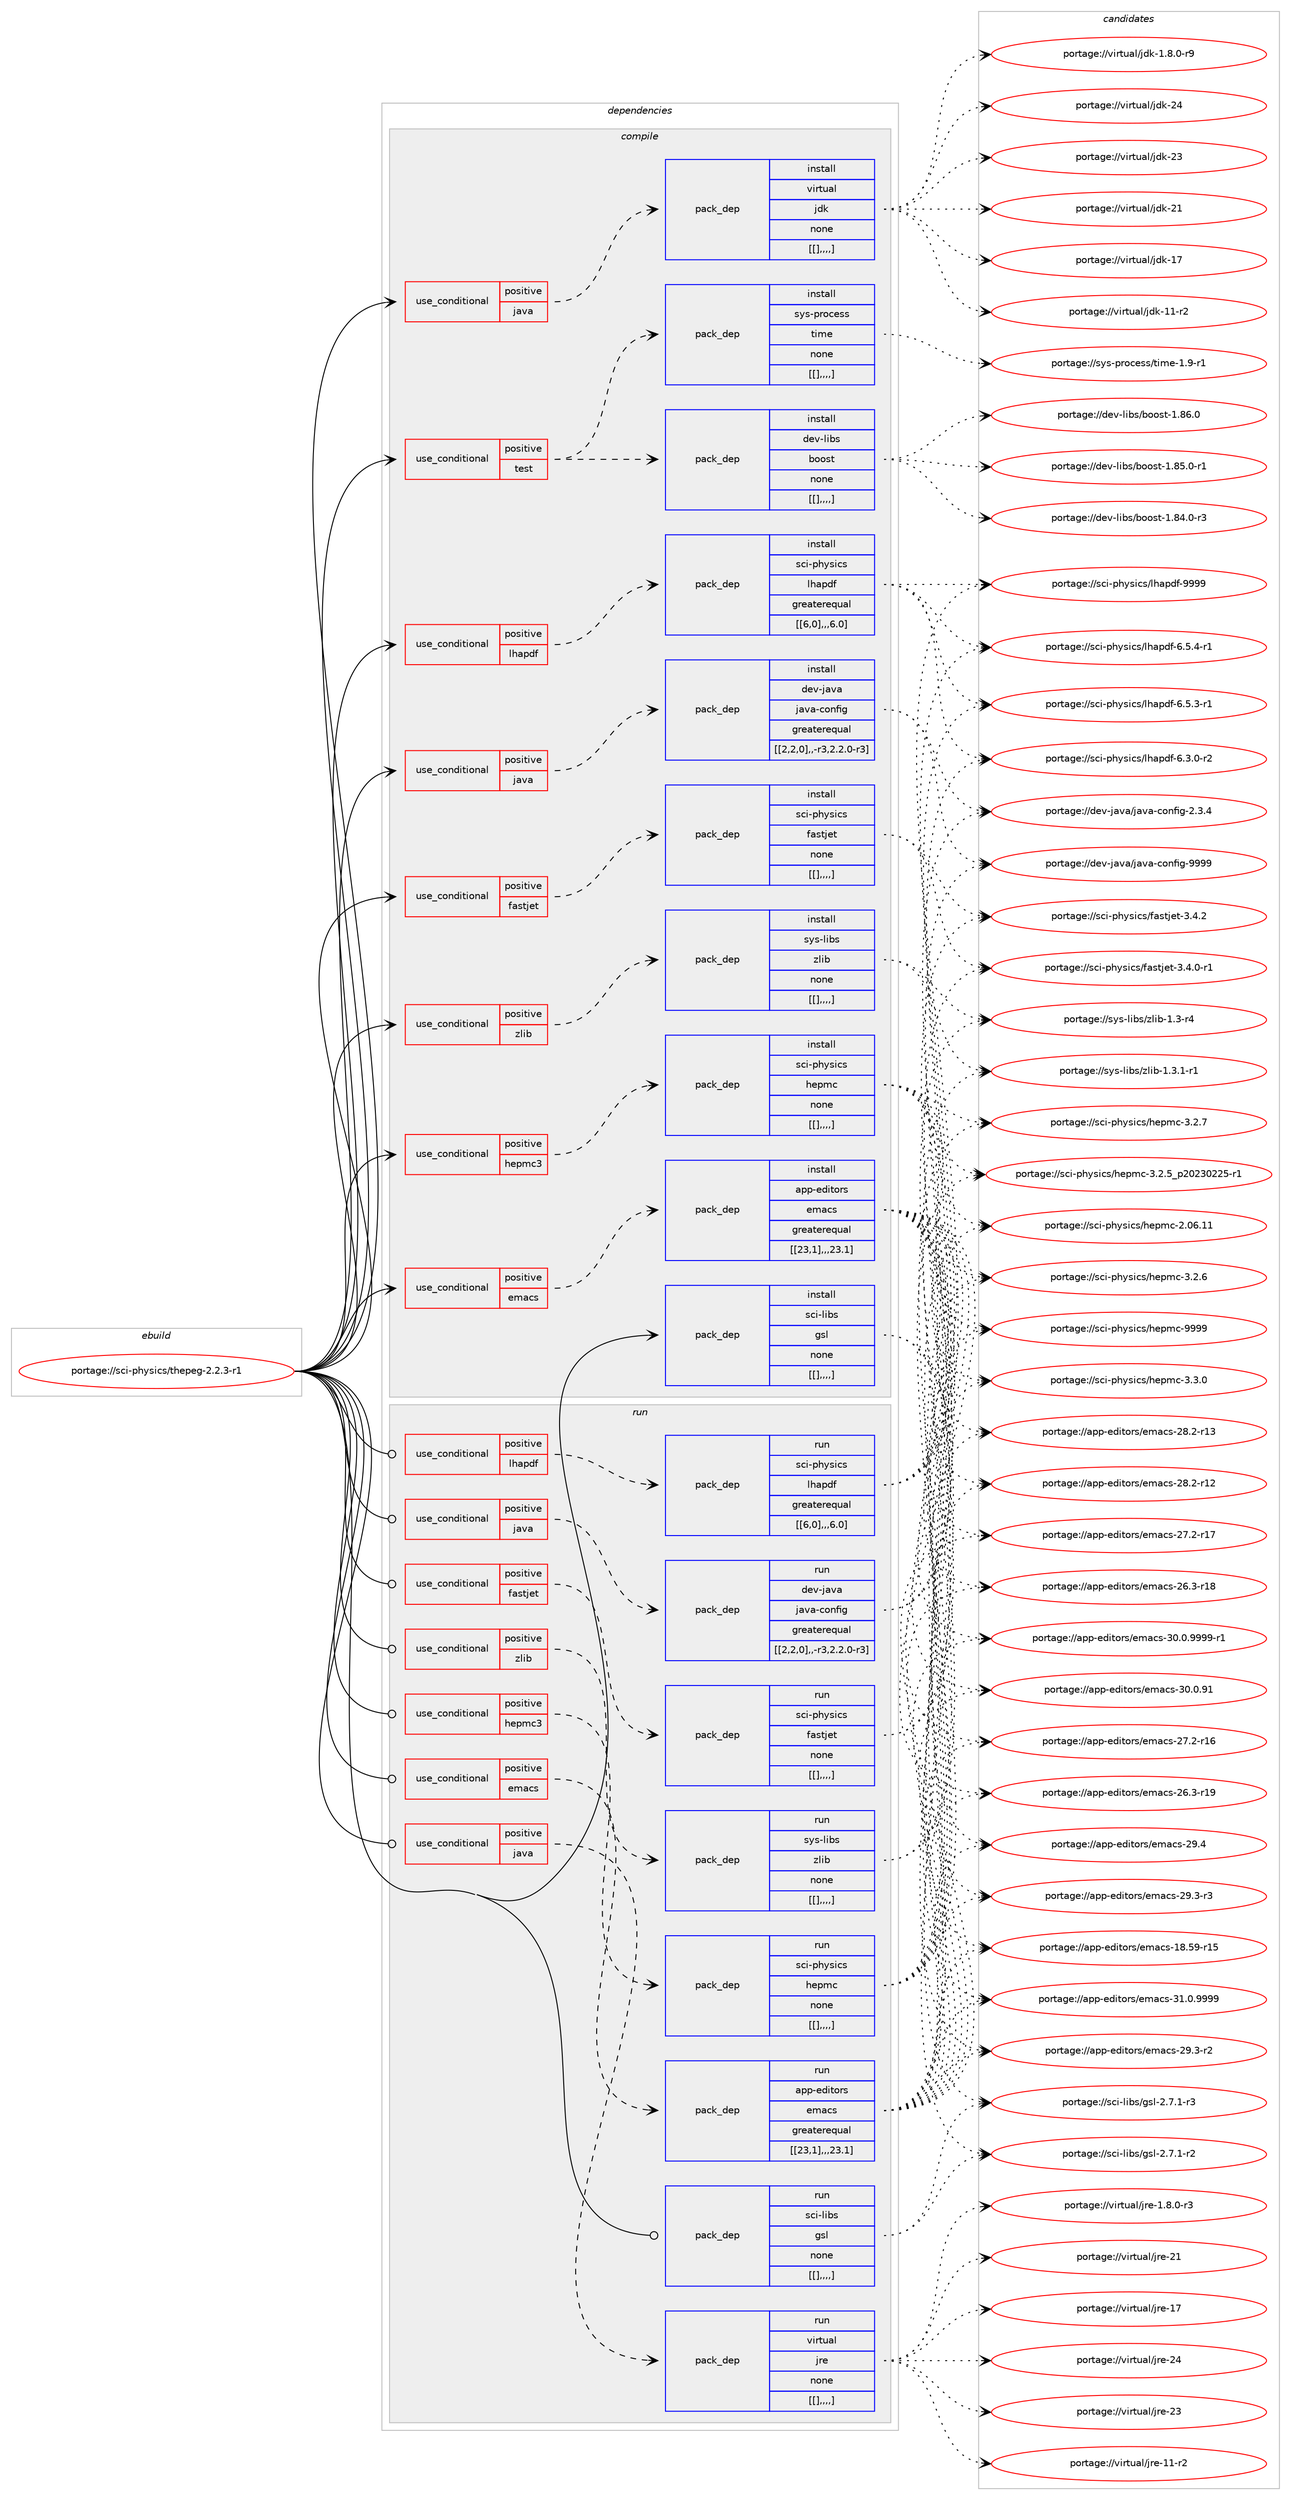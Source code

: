 digraph prolog {

# *************
# Graph options
# *************

newrank=true;
concentrate=true;
compound=true;
graph [rankdir=LR,fontname=Helvetica,fontsize=10,ranksep=1.5];#, ranksep=2.5, nodesep=0.2];
edge  [arrowhead=vee];
node  [fontname=Helvetica,fontsize=10];

# **********
# The ebuild
# **********

subgraph cluster_leftcol {
color=gray;
label=<<i>ebuild</i>>;
id [label="portage://sci-physics/thepeg-2.2.3-r1", color=red, width=4, href="../sci-physics/thepeg-2.2.3-r1.svg"];
}

# ****************
# The dependencies
# ****************

subgraph cluster_midcol {
color=gray;
label=<<i>dependencies</i>>;
subgraph cluster_compile {
fillcolor="#eeeeee";
style=filled;
label=<<i>compile</i>>;
subgraph cond113365 {
dependency422347 [label=<<TABLE BORDER="0" CELLBORDER="1" CELLSPACING="0" CELLPADDING="4"><TR><TD ROWSPAN="3" CELLPADDING="10">use_conditional</TD></TR><TR><TD>positive</TD></TR><TR><TD>emacs</TD></TR></TABLE>>, shape=none, color=red];
subgraph pack306052 {
dependency422348 [label=<<TABLE BORDER="0" CELLBORDER="1" CELLSPACING="0" CELLPADDING="4" WIDTH="220"><TR><TD ROWSPAN="6" CELLPADDING="30">pack_dep</TD></TR><TR><TD WIDTH="110">install</TD></TR><TR><TD>app-editors</TD></TR><TR><TD>emacs</TD></TR><TR><TD>greaterequal</TD></TR><TR><TD>[[23,1],,,23.1]</TD></TR></TABLE>>, shape=none, color=blue];
}
dependency422347:e -> dependency422348:w [weight=20,style="dashed",arrowhead="vee"];
}
id:e -> dependency422347:w [weight=20,style="solid",arrowhead="vee"];
subgraph cond113366 {
dependency422349 [label=<<TABLE BORDER="0" CELLBORDER="1" CELLSPACING="0" CELLPADDING="4"><TR><TD ROWSPAN="3" CELLPADDING="10">use_conditional</TD></TR><TR><TD>positive</TD></TR><TR><TD>fastjet</TD></TR></TABLE>>, shape=none, color=red];
subgraph pack306053 {
dependency422350 [label=<<TABLE BORDER="0" CELLBORDER="1" CELLSPACING="0" CELLPADDING="4" WIDTH="220"><TR><TD ROWSPAN="6" CELLPADDING="30">pack_dep</TD></TR><TR><TD WIDTH="110">install</TD></TR><TR><TD>sci-physics</TD></TR><TR><TD>fastjet</TD></TR><TR><TD>none</TD></TR><TR><TD>[[],,,,]</TD></TR></TABLE>>, shape=none, color=blue];
}
dependency422349:e -> dependency422350:w [weight=20,style="dashed",arrowhead="vee"];
}
id:e -> dependency422349:w [weight=20,style="solid",arrowhead="vee"];
subgraph cond113367 {
dependency422351 [label=<<TABLE BORDER="0" CELLBORDER="1" CELLSPACING="0" CELLPADDING="4"><TR><TD ROWSPAN="3" CELLPADDING="10">use_conditional</TD></TR><TR><TD>positive</TD></TR><TR><TD>hepmc3</TD></TR></TABLE>>, shape=none, color=red];
subgraph pack306054 {
dependency422352 [label=<<TABLE BORDER="0" CELLBORDER="1" CELLSPACING="0" CELLPADDING="4" WIDTH="220"><TR><TD ROWSPAN="6" CELLPADDING="30">pack_dep</TD></TR><TR><TD WIDTH="110">install</TD></TR><TR><TD>sci-physics</TD></TR><TR><TD>hepmc</TD></TR><TR><TD>none</TD></TR><TR><TD>[[],,,,]</TD></TR></TABLE>>, shape=none, color=blue];
}
dependency422351:e -> dependency422352:w [weight=20,style="dashed",arrowhead="vee"];
}
id:e -> dependency422351:w [weight=20,style="solid",arrowhead="vee"];
subgraph cond113368 {
dependency422353 [label=<<TABLE BORDER="0" CELLBORDER="1" CELLSPACING="0" CELLPADDING="4"><TR><TD ROWSPAN="3" CELLPADDING="10">use_conditional</TD></TR><TR><TD>positive</TD></TR><TR><TD>java</TD></TR></TABLE>>, shape=none, color=red];
subgraph pack306055 {
dependency422354 [label=<<TABLE BORDER="0" CELLBORDER="1" CELLSPACING="0" CELLPADDING="4" WIDTH="220"><TR><TD ROWSPAN="6" CELLPADDING="30">pack_dep</TD></TR><TR><TD WIDTH="110">install</TD></TR><TR><TD>dev-java</TD></TR><TR><TD>java-config</TD></TR><TR><TD>greaterequal</TD></TR><TR><TD>[[2,2,0],,-r3,2.2.0-r3]</TD></TR></TABLE>>, shape=none, color=blue];
}
dependency422353:e -> dependency422354:w [weight=20,style="dashed",arrowhead="vee"];
}
id:e -> dependency422353:w [weight=20,style="solid",arrowhead="vee"];
subgraph cond113369 {
dependency422355 [label=<<TABLE BORDER="0" CELLBORDER="1" CELLSPACING="0" CELLPADDING="4"><TR><TD ROWSPAN="3" CELLPADDING="10">use_conditional</TD></TR><TR><TD>positive</TD></TR><TR><TD>java</TD></TR></TABLE>>, shape=none, color=red];
subgraph pack306056 {
dependency422356 [label=<<TABLE BORDER="0" CELLBORDER="1" CELLSPACING="0" CELLPADDING="4" WIDTH="220"><TR><TD ROWSPAN="6" CELLPADDING="30">pack_dep</TD></TR><TR><TD WIDTH="110">install</TD></TR><TR><TD>virtual</TD></TR><TR><TD>jdk</TD></TR><TR><TD>none</TD></TR><TR><TD>[[],,,,]</TD></TR></TABLE>>, shape=none, color=blue];
}
dependency422355:e -> dependency422356:w [weight=20,style="dashed",arrowhead="vee"];
}
id:e -> dependency422355:w [weight=20,style="solid",arrowhead="vee"];
subgraph cond113370 {
dependency422357 [label=<<TABLE BORDER="0" CELLBORDER="1" CELLSPACING="0" CELLPADDING="4"><TR><TD ROWSPAN="3" CELLPADDING="10">use_conditional</TD></TR><TR><TD>positive</TD></TR><TR><TD>lhapdf</TD></TR></TABLE>>, shape=none, color=red];
subgraph pack306057 {
dependency422358 [label=<<TABLE BORDER="0" CELLBORDER="1" CELLSPACING="0" CELLPADDING="4" WIDTH="220"><TR><TD ROWSPAN="6" CELLPADDING="30">pack_dep</TD></TR><TR><TD WIDTH="110">install</TD></TR><TR><TD>sci-physics</TD></TR><TR><TD>lhapdf</TD></TR><TR><TD>greaterequal</TD></TR><TR><TD>[[6,0],,,6.0]</TD></TR></TABLE>>, shape=none, color=blue];
}
dependency422357:e -> dependency422358:w [weight=20,style="dashed",arrowhead="vee"];
}
id:e -> dependency422357:w [weight=20,style="solid",arrowhead="vee"];
subgraph cond113371 {
dependency422359 [label=<<TABLE BORDER="0" CELLBORDER="1" CELLSPACING="0" CELLPADDING="4"><TR><TD ROWSPAN="3" CELLPADDING="10">use_conditional</TD></TR><TR><TD>positive</TD></TR><TR><TD>test</TD></TR></TABLE>>, shape=none, color=red];
subgraph pack306058 {
dependency422360 [label=<<TABLE BORDER="0" CELLBORDER="1" CELLSPACING="0" CELLPADDING="4" WIDTH="220"><TR><TD ROWSPAN="6" CELLPADDING="30">pack_dep</TD></TR><TR><TD WIDTH="110">install</TD></TR><TR><TD>sys-process</TD></TR><TR><TD>time</TD></TR><TR><TD>none</TD></TR><TR><TD>[[],,,,]</TD></TR></TABLE>>, shape=none, color=blue];
}
dependency422359:e -> dependency422360:w [weight=20,style="dashed",arrowhead="vee"];
subgraph pack306059 {
dependency422361 [label=<<TABLE BORDER="0" CELLBORDER="1" CELLSPACING="0" CELLPADDING="4" WIDTH="220"><TR><TD ROWSPAN="6" CELLPADDING="30">pack_dep</TD></TR><TR><TD WIDTH="110">install</TD></TR><TR><TD>dev-libs</TD></TR><TR><TD>boost</TD></TR><TR><TD>none</TD></TR><TR><TD>[[],,,,]</TD></TR></TABLE>>, shape=none, color=blue];
}
dependency422359:e -> dependency422361:w [weight=20,style="dashed",arrowhead="vee"];
}
id:e -> dependency422359:w [weight=20,style="solid",arrowhead="vee"];
subgraph cond113372 {
dependency422362 [label=<<TABLE BORDER="0" CELLBORDER="1" CELLSPACING="0" CELLPADDING="4"><TR><TD ROWSPAN="3" CELLPADDING="10">use_conditional</TD></TR><TR><TD>positive</TD></TR><TR><TD>zlib</TD></TR></TABLE>>, shape=none, color=red];
subgraph pack306060 {
dependency422363 [label=<<TABLE BORDER="0" CELLBORDER="1" CELLSPACING="0" CELLPADDING="4" WIDTH="220"><TR><TD ROWSPAN="6" CELLPADDING="30">pack_dep</TD></TR><TR><TD WIDTH="110">install</TD></TR><TR><TD>sys-libs</TD></TR><TR><TD>zlib</TD></TR><TR><TD>none</TD></TR><TR><TD>[[],,,,]</TD></TR></TABLE>>, shape=none, color=blue];
}
dependency422362:e -> dependency422363:w [weight=20,style="dashed",arrowhead="vee"];
}
id:e -> dependency422362:w [weight=20,style="solid",arrowhead="vee"];
subgraph pack306061 {
dependency422364 [label=<<TABLE BORDER="0" CELLBORDER="1" CELLSPACING="0" CELLPADDING="4" WIDTH="220"><TR><TD ROWSPAN="6" CELLPADDING="30">pack_dep</TD></TR><TR><TD WIDTH="110">install</TD></TR><TR><TD>sci-libs</TD></TR><TR><TD>gsl</TD></TR><TR><TD>none</TD></TR><TR><TD>[[],,,,]</TD></TR></TABLE>>, shape=none, color=blue];
}
id:e -> dependency422364:w [weight=20,style="solid",arrowhead="vee"];
}
subgraph cluster_compileandrun {
fillcolor="#eeeeee";
style=filled;
label=<<i>compile and run</i>>;
}
subgraph cluster_run {
fillcolor="#eeeeee";
style=filled;
label=<<i>run</i>>;
subgraph cond113373 {
dependency422365 [label=<<TABLE BORDER="0" CELLBORDER="1" CELLSPACING="0" CELLPADDING="4"><TR><TD ROWSPAN="3" CELLPADDING="10">use_conditional</TD></TR><TR><TD>positive</TD></TR><TR><TD>emacs</TD></TR></TABLE>>, shape=none, color=red];
subgraph pack306062 {
dependency422366 [label=<<TABLE BORDER="0" CELLBORDER="1" CELLSPACING="0" CELLPADDING="4" WIDTH="220"><TR><TD ROWSPAN="6" CELLPADDING="30">pack_dep</TD></TR><TR><TD WIDTH="110">run</TD></TR><TR><TD>app-editors</TD></TR><TR><TD>emacs</TD></TR><TR><TD>greaterequal</TD></TR><TR><TD>[[23,1],,,23.1]</TD></TR></TABLE>>, shape=none, color=blue];
}
dependency422365:e -> dependency422366:w [weight=20,style="dashed",arrowhead="vee"];
}
id:e -> dependency422365:w [weight=20,style="solid",arrowhead="odot"];
subgraph cond113374 {
dependency422367 [label=<<TABLE BORDER="0" CELLBORDER="1" CELLSPACING="0" CELLPADDING="4"><TR><TD ROWSPAN="3" CELLPADDING="10">use_conditional</TD></TR><TR><TD>positive</TD></TR><TR><TD>fastjet</TD></TR></TABLE>>, shape=none, color=red];
subgraph pack306063 {
dependency422368 [label=<<TABLE BORDER="0" CELLBORDER="1" CELLSPACING="0" CELLPADDING="4" WIDTH="220"><TR><TD ROWSPAN="6" CELLPADDING="30">pack_dep</TD></TR><TR><TD WIDTH="110">run</TD></TR><TR><TD>sci-physics</TD></TR><TR><TD>fastjet</TD></TR><TR><TD>none</TD></TR><TR><TD>[[],,,,]</TD></TR></TABLE>>, shape=none, color=blue];
}
dependency422367:e -> dependency422368:w [weight=20,style="dashed",arrowhead="vee"];
}
id:e -> dependency422367:w [weight=20,style="solid",arrowhead="odot"];
subgraph cond113375 {
dependency422369 [label=<<TABLE BORDER="0" CELLBORDER="1" CELLSPACING="0" CELLPADDING="4"><TR><TD ROWSPAN="3" CELLPADDING="10">use_conditional</TD></TR><TR><TD>positive</TD></TR><TR><TD>hepmc3</TD></TR></TABLE>>, shape=none, color=red];
subgraph pack306064 {
dependency422370 [label=<<TABLE BORDER="0" CELLBORDER="1" CELLSPACING="0" CELLPADDING="4" WIDTH="220"><TR><TD ROWSPAN="6" CELLPADDING="30">pack_dep</TD></TR><TR><TD WIDTH="110">run</TD></TR><TR><TD>sci-physics</TD></TR><TR><TD>hepmc</TD></TR><TR><TD>none</TD></TR><TR><TD>[[],,,,]</TD></TR></TABLE>>, shape=none, color=blue];
}
dependency422369:e -> dependency422370:w [weight=20,style="dashed",arrowhead="vee"];
}
id:e -> dependency422369:w [weight=20,style="solid",arrowhead="odot"];
subgraph cond113376 {
dependency422371 [label=<<TABLE BORDER="0" CELLBORDER="1" CELLSPACING="0" CELLPADDING="4"><TR><TD ROWSPAN="3" CELLPADDING="10">use_conditional</TD></TR><TR><TD>positive</TD></TR><TR><TD>java</TD></TR></TABLE>>, shape=none, color=red];
subgraph pack306065 {
dependency422372 [label=<<TABLE BORDER="0" CELLBORDER="1" CELLSPACING="0" CELLPADDING="4" WIDTH="220"><TR><TD ROWSPAN="6" CELLPADDING="30">pack_dep</TD></TR><TR><TD WIDTH="110">run</TD></TR><TR><TD>dev-java</TD></TR><TR><TD>java-config</TD></TR><TR><TD>greaterequal</TD></TR><TR><TD>[[2,2,0],,-r3,2.2.0-r3]</TD></TR></TABLE>>, shape=none, color=blue];
}
dependency422371:e -> dependency422372:w [weight=20,style="dashed",arrowhead="vee"];
}
id:e -> dependency422371:w [weight=20,style="solid",arrowhead="odot"];
subgraph cond113377 {
dependency422373 [label=<<TABLE BORDER="0" CELLBORDER="1" CELLSPACING="0" CELLPADDING="4"><TR><TD ROWSPAN="3" CELLPADDING="10">use_conditional</TD></TR><TR><TD>positive</TD></TR><TR><TD>java</TD></TR></TABLE>>, shape=none, color=red];
subgraph pack306066 {
dependency422374 [label=<<TABLE BORDER="0" CELLBORDER="1" CELLSPACING="0" CELLPADDING="4" WIDTH="220"><TR><TD ROWSPAN="6" CELLPADDING="30">pack_dep</TD></TR><TR><TD WIDTH="110">run</TD></TR><TR><TD>virtual</TD></TR><TR><TD>jre</TD></TR><TR><TD>none</TD></TR><TR><TD>[[],,,,]</TD></TR></TABLE>>, shape=none, color=blue];
}
dependency422373:e -> dependency422374:w [weight=20,style="dashed",arrowhead="vee"];
}
id:e -> dependency422373:w [weight=20,style="solid",arrowhead="odot"];
subgraph cond113378 {
dependency422375 [label=<<TABLE BORDER="0" CELLBORDER="1" CELLSPACING="0" CELLPADDING="4"><TR><TD ROWSPAN="3" CELLPADDING="10">use_conditional</TD></TR><TR><TD>positive</TD></TR><TR><TD>lhapdf</TD></TR></TABLE>>, shape=none, color=red];
subgraph pack306067 {
dependency422376 [label=<<TABLE BORDER="0" CELLBORDER="1" CELLSPACING="0" CELLPADDING="4" WIDTH="220"><TR><TD ROWSPAN="6" CELLPADDING="30">pack_dep</TD></TR><TR><TD WIDTH="110">run</TD></TR><TR><TD>sci-physics</TD></TR><TR><TD>lhapdf</TD></TR><TR><TD>greaterequal</TD></TR><TR><TD>[[6,0],,,6.0]</TD></TR></TABLE>>, shape=none, color=blue];
}
dependency422375:e -> dependency422376:w [weight=20,style="dashed",arrowhead="vee"];
}
id:e -> dependency422375:w [weight=20,style="solid",arrowhead="odot"];
subgraph cond113379 {
dependency422377 [label=<<TABLE BORDER="0" CELLBORDER="1" CELLSPACING="0" CELLPADDING="4"><TR><TD ROWSPAN="3" CELLPADDING="10">use_conditional</TD></TR><TR><TD>positive</TD></TR><TR><TD>zlib</TD></TR></TABLE>>, shape=none, color=red];
subgraph pack306068 {
dependency422378 [label=<<TABLE BORDER="0" CELLBORDER="1" CELLSPACING="0" CELLPADDING="4" WIDTH="220"><TR><TD ROWSPAN="6" CELLPADDING="30">pack_dep</TD></TR><TR><TD WIDTH="110">run</TD></TR><TR><TD>sys-libs</TD></TR><TR><TD>zlib</TD></TR><TR><TD>none</TD></TR><TR><TD>[[],,,,]</TD></TR></TABLE>>, shape=none, color=blue];
}
dependency422377:e -> dependency422378:w [weight=20,style="dashed",arrowhead="vee"];
}
id:e -> dependency422377:w [weight=20,style="solid",arrowhead="odot"];
subgraph pack306069 {
dependency422379 [label=<<TABLE BORDER="0" CELLBORDER="1" CELLSPACING="0" CELLPADDING="4" WIDTH="220"><TR><TD ROWSPAN="6" CELLPADDING="30">pack_dep</TD></TR><TR><TD WIDTH="110">run</TD></TR><TR><TD>sci-libs</TD></TR><TR><TD>gsl</TD></TR><TR><TD>none</TD></TR><TR><TD>[[],,,,]</TD></TR></TABLE>>, shape=none, color=blue];
}
id:e -> dependency422379:w [weight=20,style="solid",arrowhead="odot"];
}
}

# **************
# The candidates
# **************

subgraph cluster_choices {
rank=same;
color=gray;
label=<<i>candidates</i>>;

subgraph choice306052 {
color=black;
nodesep=1;
choice971121124510110010511611111411547101109979911545514946484657575757 [label="portage://app-editors/emacs-31.0.9999", color=red, width=4,href="../app-editors/emacs-31.0.9999.svg"];
choice9711211245101100105116111114115471011099799115455148464846575757574511449 [label="portage://app-editors/emacs-30.0.9999-r1", color=red, width=4,href="../app-editors/emacs-30.0.9999-r1.svg"];
choice97112112451011001051161111141154710110997991154551484648465749 [label="portage://app-editors/emacs-30.0.91", color=red, width=4,href="../app-editors/emacs-30.0.91.svg"];
choice97112112451011001051161111141154710110997991154550574652 [label="portage://app-editors/emacs-29.4", color=red, width=4,href="../app-editors/emacs-29.4.svg"];
choice971121124510110010511611111411547101109979911545505746514511451 [label="portage://app-editors/emacs-29.3-r3", color=red, width=4,href="../app-editors/emacs-29.3-r3.svg"];
choice971121124510110010511611111411547101109979911545505746514511450 [label="portage://app-editors/emacs-29.3-r2", color=red, width=4,href="../app-editors/emacs-29.3-r2.svg"];
choice97112112451011001051161111141154710110997991154550564650451144951 [label="portage://app-editors/emacs-28.2-r13", color=red, width=4,href="../app-editors/emacs-28.2-r13.svg"];
choice97112112451011001051161111141154710110997991154550564650451144950 [label="portage://app-editors/emacs-28.2-r12", color=red, width=4,href="../app-editors/emacs-28.2-r12.svg"];
choice97112112451011001051161111141154710110997991154550554650451144955 [label="portage://app-editors/emacs-27.2-r17", color=red, width=4,href="../app-editors/emacs-27.2-r17.svg"];
choice97112112451011001051161111141154710110997991154550554650451144954 [label="portage://app-editors/emacs-27.2-r16", color=red, width=4,href="../app-editors/emacs-27.2-r16.svg"];
choice97112112451011001051161111141154710110997991154550544651451144957 [label="portage://app-editors/emacs-26.3-r19", color=red, width=4,href="../app-editors/emacs-26.3-r19.svg"];
choice97112112451011001051161111141154710110997991154550544651451144956 [label="portage://app-editors/emacs-26.3-r18", color=red, width=4,href="../app-editors/emacs-26.3-r18.svg"];
choice9711211245101100105116111114115471011099799115454956465357451144953 [label="portage://app-editors/emacs-18.59-r15", color=red, width=4,href="../app-editors/emacs-18.59-r15.svg"];
dependency422348:e -> choice971121124510110010511611111411547101109979911545514946484657575757:w [style=dotted,weight="100"];
dependency422348:e -> choice9711211245101100105116111114115471011099799115455148464846575757574511449:w [style=dotted,weight="100"];
dependency422348:e -> choice97112112451011001051161111141154710110997991154551484648465749:w [style=dotted,weight="100"];
dependency422348:e -> choice97112112451011001051161111141154710110997991154550574652:w [style=dotted,weight="100"];
dependency422348:e -> choice971121124510110010511611111411547101109979911545505746514511451:w [style=dotted,weight="100"];
dependency422348:e -> choice971121124510110010511611111411547101109979911545505746514511450:w [style=dotted,weight="100"];
dependency422348:e -> choice97112112451011001051161111141154710110997991154550564650451144951:w [style=dotted,weight="100"];
dependency422348:e -> choice97112112451011001051161111141154710110997991154550564650451144950:w [style=dotted,weight="100"];
dependency422348:e -> choice97112112451011001051161111141154710110997991154550554650451144955:w [style=dotted,weight="100"];
dependency422348:e -> choice97112112451011001051161111141154710110997991154550554650451144954:w [style=dotted,weight="100"];
dependency422348:e -> choice97112112451011001051161111141154710110997991154550544651451144957:w [style=dotted,weight="100"];
dependency422348:e -> choice97112112451011001051161111141154710110997991154550544651451144956:w [style=dotted,weight="100"];
dependency422348:e -> choice9711211245101100105116111114115471011099799115454956465357451144953:w [style=dotted,weight="100"];
}
subgraph choice306053 {
color=black;
nodesep=1;
choice1159910545112104121115105991154710297115116106101116455146524650 [label="portage://sci-physics/fastjet-3.4.2", color=red, width=4,href="../sci-physics/fastjet-3.4.2.svg"];
choice11599105451121041211151059911547102971151161061011164551465246484511449 [label="portage://sci-physics/fastjet-3.4.0-r1", color=red, width=4,href="../sci-physics/fastjet-3.4.0-r1.svg"];
dependency422350:e -> choice1159910545112104121115105991154710297115116106101116455146524650:w [style=dotted,weight="100"];
dependency422350:e -> choice11599105451121041211151059911547102971151161061011164551465246484511449:w [style=dotted,weight="100"];
}
subgraph choice306054 {
color=black;
nodesep=1;
choice11599105451121041211151059911547104101112109994557575757 [label="portage://sci-physics/hepmc-9999", color=red, width=4,href="../sci-physics/hepmc-9999.svg"];
choice1159910545112104121115105991154710410111210999455146514648 [label="portage://sci-physics/hepmc-3.3.0", color=red, width=4,href="../sci-physics/hepmc-3.3.0.svg"];
choice1159910545112104121115105991154710410111210999455146504655 [label="portage://sci-physics/hepmc-3.2.7", color=red, width=4,href="../sci-physics/hepmc-3.2.7.svg"];
choice1159910545112104121115105991154710410111210999455146504654 [label="portage://sci-physics/hepmc-3.2.6", color=red, width=4,href="../sci-physics/hepmc-3.2.6.svg"];
choice11599105451121041211151059911547104101112109994551465046539511250485051485050534511449 [label="portage://sci-physics/hepmc-3.2.5_p20230225-r1", color=red, width=4,href="../sci-physics/hepmc-3.2.5_p20230225-r1.svg"];
choice11599105451121041211151059911547104101112109994550464854464949 [label="portage://sci-physics/hepmc-2.06.11", color=red, width=4,href="../sci-physics/hepmc-2.06.11.svg"];
dependency422352:e -> choice11599105451121041211151059911547104101112109994557575757:w [style=dotted,weight="100"];
dependency422352:e -> choice1159910545112104121115105991154710410111210999455146514648:w [style=dotted,weight="100"];
dependency422352:e -> choice1159910545112104121115105991154710410111210999455146504655:w [style=dotted,weight="100"];
dependency422352:e -> choice1159910545112104121115105991154710410111210999455146504654:w [style=dotted,weight="100"];
dependency422352:e -> choice11599105451121041211151059911547104101112109994551465046539511250485051485050534511449:w [style=dotted,weight="100"];
dependency422352:e -> choice11599105451121041211151059911547104101112109994550464854464949:w [style=dotted,weight="100"];
}
subgraph choice306055 {
color=black;
nodesep=1;
choice10010111845106971189747106971189745991111101021051034557575757 [label="portage://dev-java/java-config-9999", color=red, width=4,href="../dev-java/java-config-9999.svg"];
choice1001011184510697118974710697118974599111110102105103455046514652 [label="portage://dev-java/java-config-2.3.4", color=red, width=4,href="../dev-java/java-config-2.3.4.svg"];
dependency422354:e -> choice10010111845106971189747106971189745991111101021051034557575757:w [style=dotted,weight="100"];
dependency422354:e -> choice1001011184510697118974710697118974599111110102105103455046514652:w [style=dotted,weight="100"];
}
subgraph choice306056 {
color=black;
nodesep=1;
choice1181051141161179710847106100107455052 [label="portage://virtual/jdk-24", color=red, width=4,href="../virtual/jdk-24.svg"];
choice1181051141161179710847106100107455051 [label="portage://virtual/jdk-23", color=red, width=4,href="../virtual/jdk-23.svg"];
choice1181051141161179710847106100107455049 [label="portage://virtual/jdk-21", color=red, width=4,href="../virtual/jdk-21.svg"];
choice1181051141161179710847106100107454955 [label="portage://virtual/jdk-17", color=red, width=4,href="../virtual/jdk-17.svg"];
choice11810511411611797108471061001074549494511450 [label="portage://virtual/jdk-11-r2", color=red, width=4,href="../virtual/jdk-11-r2.svg"];
choice11810511411611797108471061001074549465646484511457 [label="portage://virtual/jdk-1.8.0-r9", color=red, width=4,href="../virtual/jdk-1.8.0-r9.svg"];
dependency422356:e -> choice1181051141161179710847106100107455052:w [style=dotted,weight="100"];
dependency422356:e -> choice1181051141161179710847106100107455051:w [style=dotted,weight="100"];
dependency422356:e -> choice1181051141161179710847106100107455049:w [style=dotted,weight="100"];
dependency422356:e -> choice1181051141161179710847106100107454955:w [style=dotted,weight="100"];
dependency422356:e -> choice11810511411611797108471061001074549494511450:w [style=dotted,weight="100"];
dependency422356:e -> choice11810511411611797108471061001074549465646484511457:w [style=dotted,weight="100"];
}
subgraph choice306057 {
color=black;
nodesep=1;
choice11599105451121041211151059911547108104971121001024557575757 [label="portage://sci-physics/lhapdf-9999", color=red, width=4,href="../sci-physics/lhapdf-9999.svg"];
choice11599105451121041211151059911547108104971121001024554465346524511449 [label="portage://sci-physics/lhapdf-6.5.4-r1", color=red, width=4,href="../sci-physics/lhapdf-6.5.4-r1.svg"];
choice11599105451121041211151059911547108104971121001024554465346514511449 [label="portage://sci-physics/lhapdf-6.5.3-r1", color=red, width=4,href="../sci-physics/lhapdf-6.5.3-r1.svg"];
choice11599105451121041211151059911547108104971121001024554465146484511450 [label="portage://sci-physics/lhapdf-6.3.0-r2", color=red, width=4,href="../sci-physics/lhapdf-6.3.0-r2.svg"];
dependency422358:e -> choice11599105451121041211151059911547108104971121001024557575757:w [style=dotted,weight="100"];
dependency422358:e -> choice11599105451121041211151059911547108104971121001024554465346524511449:w [style=dotted,weight="100"];
dependency422358:e -> choice11599105451121041211151059911547108104971121001024554465346514511449:w [style=dotted,weight="100"];
dependency422358:e -> choice11599105451121041211151059911547108104971121001024554465146484511450:w [style=dotted,weight="100"];
}
subgraph choice306058 {
color=black;
nodesep=1;
choice115121115451121141119910111511547116105109101454946574511449 [label="portage://sys-process/time-1.9-r1", color=red, width=4,href="../sys-process/time-1.9-r1.svg"];
dependency422360:e -> choice115121115451121141119910111511547116105109101454946574511449:w [style=dotted,weight="100"];
}
subgraph choice306059 {
color=black;
nodesep=1;
choice1001011184510810598115479811111111511645494656544648 [label="portage://dev-libs/boost-1.86.0", color=red, width=4,href="../dev-libs/boost-1.86.0.svg"];
choice10010111845108105981154798111111115116454946565346484511449 [label="portage://dev-libs/boost-1.85.0-r1", color=red, width=4,href="../dev-libs/boost-1.85.0-r1.svg"];
choice10010111845108105981154798111111115116454946565246484511451 [label="portage://dev-libs/boost-1.84.0-r3", color=red, width=4,href="../dev-libs/boost-1.84.0-r3.svg"];
dependency422361:e -> choice1001011184510810598115479811111111511645494656544648:w [style=dotted,weight="100"];
dependency422361:e -> choice10010111845108105981154798111111115116454946565346484511449:w [style=dotted,weight="100"];
dependency422361:e -> choice10010111845108105981154798111111115116454946565246484511451:w [style=dotted,weight="100"];
}
subgraph choice306060 {
color=black;
nodesep=1;
choice115121115451081059811547122108105984549465146494511449 [label="portage://sys-libs/zlib-1.3.1-r1", color=red, width=4,href="../sys-libs/zlib-1.3.1-r1.svg"];
choice11512111545108105981154712210810598454946514511452 [label="portage://sys-libs/zlib-1.3-r4", color=red, width=4,href="../sys-libs/zlib-1.3-r4.svg"];
dependency422363:e -> choice115121115451081059811547122108105984549465146494511449:w [style=dotted,weight="100"];
dependency422363:e -> choice11512111545108105981154712210810598454946514511452:w [style=dotted,weight="100"];
}
subgraph choice306061 {
color=black;
nodesep=1;
choice115991054510810598115471031151084550465546494511451 [label="portage://sci-libs/gsl-2.7.1-r3", color=red, width=4,href="../sci-libs/gsl-2.7.1-r3.svg"];
choice115991054510810598115471031151084550465546494511450 [label="portage://sci-libs/gsl-2.7.1-r2", color=red, width=4,href="../sci-libs/gsl-2.7.1-r2.svg"];
dependency422364:e -> choice115991054510810598115471031151084550465546494511451:w [style=dotted,weight="100"];
dependency422364:e -> choice115991054510810598115471031151084550465546494511450:w [style=dotted,weight="100"];
}
subgraph choice306062 {
color=black;
nodesep=1;
choice971121124510110010511611111411547101109979911545514946484657575757 [label="portage://app-editors/emacs-31.0.9999", color=red, width=4,href="../app-editors/emacs-31.0.9999.svg"];
choice9711211245101100105116111114115471011099799115455148464846575757574511449 [label="portage://app-editors/emacs-30.0.9999-r1", color=red, width=4,href="../app-editors/emacs-30.0.9999-r1.svg"];
choice97112112451011001051161111141154710110997991154551484648465749 [label="portage://app-editors/emacs-30.0.91", color=red, width=4,href="../app-editors/emacs-30.0.91.svg"];
choice97112112451011001051161111141154710110997991154550574652 [label="portage://app-editors/emacs-29.4", color=red, width=4,href="../app-editors/emacs-29.4.svg"];
choice971121124510110010511611111411547101109979911545505746514511451 [label="portage://app-editors/emacs-29.3-r3", color=red, width=4,href="../app-editors/emacs-29.3-r3.svg"];
choice971121124510110010511611111411547101109979911545505746514511450 [label="portage://app-editors/emacs-29.3-r2", color=red, width=4,href="../app-editors/emacs-29.3-r2.svg"];
choice97112112451011001051161111141154710110997991154550564650451144951 [label="portage://app-editors/emacs-28.2-r13", color=red, width=4,href="../app-editors/emacs-28.2-r13.svg"];
choice97112112451011001051161111141154710110997991154550564650451144950 [label="portage://app-editors/emacs-28.2-r12", color=red, width=4,href="../app-editors/emacs-28.2-r12.svg"];
choice97112112451011001051161111141154710110997991154550554650451144955 [label="portage://app-editors/emacs-27.2-r17", color=red, width=4,href="../app-editors/emacs-27.2-r17.svg"];
choice97112112451011001051161111141154710110997991154550554650451144954 [label="portage://app-editors/emacs-27.2-r16", color=red, width=4,href="../app-editors/emacs-27.2-r16.svg"];
choice97112112451011001051161111141154710110997991154550544651451144957 [label="portage://app-editors/emacs-26.3-r19", color=red, width=4,href="../app-editors/emacs-26.3-r19.svg"];
choice97112112451011001051161111141154710110997991154550544651451144956 [label="portage://app-editors/emacs-26.3-r18", color=red, width=4,href="../app-editors/emacs-26.3-r18.svg"];
choice9711211245101100105116111114115471011099799115454956465357451144953 [label="portage://app-editors/emacs-18.59-r15", color=red, width=4,href="../app-editors/emacs-18.59-r15.svg"];
dependency422366:e -> choice971121124510110010511611111411547101109979911545514946484657575757:w [style=dotted,weight="100"];
dependency422366:e -> choice9711211245101100105116111114115471011099799115455148464846575757574511449:w [style=dotted,weight="100"];
dependency422366:e -> choice97112112451011001051161111141154710110997991154551484648465749:w [style=dotted,weight="100"];
dependency422366:e -> choice97112112451011001051161111141154710110997991154550574652:w [style=dotted,weight="100"];
dependency422366:e -> choice971121124510110010511611111411547101109979911545505746514511451:w [style=dotted,weight="100"];
dependency422366:e -> choice971121124510110010511611111411547101109979911545505746514511450:w [style=dotted,weight="100"];
dependency422366:e -> choice97112112451011001051161111141154710110997991154550564650451144951:w [style=dotted,weight="100"];
dependency422366:e -> choice97112112451011001051161111141154710110997991154550564650451144950:w [style=dotted,weight="100"];
dependency422366:e -> choice97112112451011001051161111141154710110997991154550554650451144955:w [style=dotted,weight="100"];
dependency422366:e -> choice97112112451011001051161111141154710110997991154550554650451144954:w [style=dotted,weight="100"];
dependency422366:e -> choice97112112451011001051161111141154710110997991154550544651451144957:w [style=dotted,weight="100"];
dependency422366:e -> choice97112112451011001051161111141154710110997991154550544651451144956:w [style=dotted,weight="100"];
dependency422366:e -> choice9711211245101100105116111114115471011099799115454956465357451144953:w [style=dotted,weight="100"];
}
subgraph choice306063 {
color=black;
nodesep=1;
choice1159910545112104121115105991154710297115116106101116455146524650 [label="portage://sci-physics/fastjet-3.4.2", color=red, width=4,href="../sci-physics/fastjet-3.4.2.svg"];
choice11599105451121041211151059911547102971151161061011164551465246484511449 [label="portage://sci-physics/fastjet-3.4.0-r1", color=red, width=4,href="../sci-physics/fastjet-3.4.0-r1.svg"];
dependency422368:e -> choice1159910545112104121115105991154710297115116106101116455146524650:w [style=dotted,weight="100"];
dependency422368:e -> choice11599105451121041211151059911547102971151161061011164551465246484511449:w [style=dotted,weight="100"];
}
subgraph choice306064 {
color=black;
nodesep=1;
choice11599105451121041211151059911547104101112109994557575757 [label="portage://sci-physics/hepmc-9999", color=red, width=4,href="../sci-physics/hepmc-9999.svg"];
choice1159910545112104121115105991154710410111210999455146514648 [label="portage://sci-physics/hepmc-3.3.0", color=red, width=4,href="../sci-physics/hepmc-3.3.0.svg"];
choice1159910545112104121115105991154710410111210999455146504655 [label="portage://sci-physics/hepmc-3.2.7", color=red, width=4,href="../sci-physics/hepmc-3.2.7.svg"];
choice1159910545112104121115105991154710410111210999455146504654 [label="portage://sci-physics/hepmc-3.2.6", color=red, width=4,href="../sci-physics/hepmc-3.2.6.svg"];
choice11599105451121041211151059911547104101112109994551465046539511250485051485050534511449 [label="portage://sci-physics/hepmc-3.2.5_p20230225-r1", color=red, width=4,href="../sci-physics/hepmc-3.2.5_p20230225-r1.svg"];
choice11599105451121041211151059911547104101112109994550464854464949 [label="portage://sci-physics/hepmc-2.06.11", color=red, width=4,href="../sci-physics/hepmc-2.06.11.svg"];
dependency422370:e -> choice11599105451121041211151059911547104101112109994557575757:w [style=dotted,weight="100"];
dependency422370:e -> choice1159910545112104121115105991154710410111210999455146514648:w [style=dotted,weight="100"];
dependency422370:e -> choice1159910545112104121115105991154710410111210999455146504655:w [style=dotted,weight="100"];
dependency422370:e -> choice1159910545112104121115105991154710410111210999455146504654:w [style=dotted,weight="100"];
dependency422370:e -> choice11599105451121041211151059911547104101112109994551465046539511250485051485050534511449:w [style=dotted,weight="100"];
dependency422370:e -> choice11599105451121041211151059911547104101112109994550464854464949:w [style=dotted,weight="100"];
}
subgraph choice306065 {
color=black;
nodesep=1;
choice10010111845106971189747106971189745991111101021051034557575757 [label="portage://dev-java/java-config-9999", color=red, width=4,href="../dev-java/java-config-9999.svg"];
choice1001011184510697118974710697118974599111110102105103455046514652 [label="portage://dev-java/java-config-2.3.4", color=red, width=4,href="../dev-java/java-config-2.3.4.svg"];
dependency422372:e -> choice10010111845106971189747106971189745991111101021051034557575757:w [style=dotted,weight="100"];
dependency422372:e -> choice1001011184510697118974710697118974599111110102105103455046514652:w [style=dotted,weight="100"];
}
subgraph choice306066 {
color=black;
nodesep=1;
choice1181051141161179710847106114101455052 [label="portage://virtual/jre-24", color=red, width=4,href="../virtual/jre-24.svg"];
choice1181051141161179710847106114101455051 [label="portage://virtual/jre-23", color=red, width=4,href="../virtual/jre-23.svg"];
choice1181051141161179710847106114101455049 [label="portage://virtual/jre-21", color=red, width=4,href="../virtual/jre-21.svg"];
choice1181051141161179710847106114101454955 [label="portage://virtual/jre-17", color=red, width=4,href="../virtual/jre-17.svg"];
choice11810511411611797108471061141014549494511450 [label="portage://virtual/jre-11-r2", color=red, width=4,href="../virtual/jre-11-r2.svg"];
choice11810511411611797108471061141014549465646484511451 [label="portage://virtual/jre-1.8.0-r3", color=red, width=4,href="../virtual/jre-1.8.0-r3.svg"];
dependency422374:e -> choice1181051141161179710847106114101455052:w [style=dotted,weight="100"];
dependency422374:e -> choice1181051141161179710847106114101455051:w [style=dotted,weight="100"];
dependency422374:e -> choice1181051141161179710847106114101455049:w [style=dotted,weight="100"];
dependency422374:e -> choice1181051141161179710847106114101454955:w [style=dotted,weight="100"];
dependency422374:e -> choice11810511411611797108471061141014549494511450:w [style=dotted,weight="100"];
dependency422374:e -> choice11810511411611797108471061141014549465646484511451:w [style=dotted,weight="100"];
}
subgraph choice306067 {
color=black;
nodesep=1;
choice11599105451121041211151059911547108104971121001024557575757 [label="portage://sci-physics/lhapdf-9999", color=red, width=4,href="../sci-physics/lhapdf-9999.svg"];
choice11599105451121041211151059911547108104971121001024554465346524511449 [label="portage://sci-physics/lhapdf-6.5.4-r1", color=red, width=4,href="../sci-physics/lhapdf-6.5.4-r1.svg"];
choice11599105451121041211151059911547108104971121001024554465346514511449 [label="portage://sci-physics/lhapdf-6.5.3-r1", color=red, width=4,href="../sci-physics/lhapdf-6.5.3-r1.svg"];
choice11599105451121041211151059911547108104971121001024554465146484511450 [label="portage://sci-physics/lhapdf-6.3.0-r2", color=red, width=4,href="../sci-physics/lhapdf-6.3.0-r2.svg"];
dependency422376:e -> choice11599105451121041211151059911547108104971121001024557575757:w [style=dotted,weight="100"];
dependency422376:e -> choice11599105451121041211151059911547108104971121001024554465346524511449:w [style=dotted,weight="100"];
dependency422376:e -> choice11599105451121041211151059911547108104971121001024554465346514511449:w [style=dotted,weight="100"];
dependency422376:e -> choice11599105451121041211151059911547108104971121001024554465146484511450:w [style=dotted,weight="100"];
}
subgraph choice306068 {
color=black;
nodesep=1;
choice115121115451081059811547122108105984549465146494511449 [label="portage://sys-libs/zlib-1.3.1-r1", color=red, width=4,href="../sys-libs/zlib-1.3.1-r1.svg"];
choice11512111545108105981154712210810598454946514511452 [label="portage://sys-libs/zlib-1.3-r4", color=red, width=4,href="../sys-libs/zlib-1.3-r4.svg"];
dependency422378:e -> choice115121115451081059811547122108105984549465146494511449:w [style=dotted,weight="100"];
dependency422378:e -> choice11512111545108105981154712210810598454946514511452:w [style=dotted,weight="100"];
}
subgraph choice306069 {
color=black;
nodesep=1;
choice115991054510810598115471031151084550465546494511451 [label="portage://sci-libs/gsl-2.7.1-r3", color=red, width=4,href="../sci-libs/gsl-2.7.1-r3.svg"];
choice115991054510810598115471031151084550465546494511450 [label="portage://sci-libs/gsl-2.7.1-r2", color=red, width=4,href="../sci-libs/gsl-2.7.1-r2.svg"];
dependency422379:e -> choice115991054510810598115471031151084550465546494511451:w [style=dotted,weight="100"];
dependency422379:e -> choice115991054510810598115471031151084550465546494511450:w [style=dotted,weight="100"];
}
}

}
